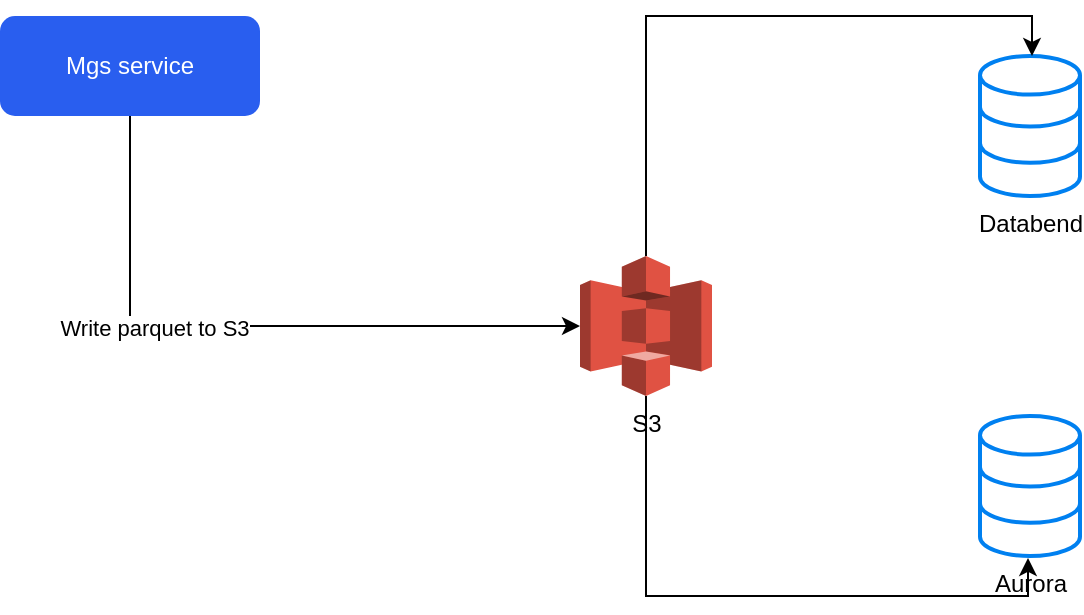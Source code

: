 <mxfile version="26.2.9">
  <diagram name="第 1 页" id="wE9Yomr52eOOLZysqePJ">
    <mxGraphModel dx="1236" dy="756" grid="1" gridSize="10" guides="1" tooltips="1" connect="1" arrows="1" fold="1" page="1" pageScale="1" pageWidth="1654" pageHeight="1169" math="0" shadow="0">
      <root>
        <mxCell id="0" />
        <mxCell id="1" parent="0" />
        <mxCell id="VI-WyuSu2JnCiDjkK7D3-1" value="Mgs service" style="rounded=1;whiteSpace=wrap;html=1;fillColor=#295EEF;fontColor=#ffffff;strokeColor=none;" vertex="1" parent="1">
          <mxGeometry x="250" y="120" width="130" height="50" as="geometry" />
        </mxCell>
        <mxCell id="VI-WyuSu2JnCiDjkK7D3-2" value="Databend" style="html=1;verticalLabelPosition=bottom;align=center;labelBackgroundColor=#ffffff;verticalAlign=top;strokeWidth=2;strokeColor=#0080F0;shadow=0;dashed=0;shape=mxgraph.ios7.icons.data;" vertex="1" parent="1">
          <mxGeometry x="740" y="140" width="50" height="70" as="geometry" />
        </mxCell>
        <mxCell id="VI-WyuSu2JnCiDjkK7D3-3" value="Aurora" style="html=1;verticalLabelPosition=bottom;align=center;labelBackgroundColor=#ffffff;verticalAlign=top;strokeWidth=2;strokeColor=#0080F0;shadow=0;dashed=0;shape=mxgraph.ios7.icons.data;" vertex="1" parent="1">
          <mxGeometry x="740" y="320" width="50" height="70" as="geometry" />
        </mxCell>
        <mxCell id="VI-WyuSu2JnCiDjkK7D3-6" value="S3" style="outlineConnect=0;dashed=0;verticalLabelPosition=bottom;verticalAlign=top;align=center;html=1;shape=mxgraph.aws3.s3;fillColor=#E05243;gradientColor=none;" vertex="1" parent="1">
          <mxGeometry x="540" y="240" width="66" height="70" as="geometry" />
        </mxCell>
        <mxCell id="VI-WyuSu2JnCiDjkK7D3-7" style="edgeStyle=orthogonalEdgeStyle;rounded=0;orthogonalLoop=1;jettySize=auto;html=1;exitX=0.5;exitY=1;exitDx=0;exitDy=0;entryX=0;entryY=0.5;entryDx=0;entryDy=0;entryPerimeter=0;" edge="1" parent="1" source="VI-WyuSu2JnCiDjkK7D3-1" target="VI-WyuSu2JnCiDjkK7D3-6">
          <mxGeometry relative="1" as="geometry" />
        </mxCell>
        <mxCell id="VI-WyuSu2JnCiDjkK7D3-11" value="Write parquet to S3" style="edgeLabel;html=1;align=center;verticalAlign=middle;resizable=0;points=[];" vertex="1" connectable="0" parent="VI-WyuSu2JnCiDjkK7D3-7">
          <mxGeometry x="-0.291" y="-1" relative="1" as="geometry">
            <mxPoint as="offset" />
          </mxGeometry>
        </mxCell>
        <mxCell id="VI-WyuSu2JnCiDjkK7D3-9" style="edgeStyle=orthogonalEdgeStyle;rounded=0;orthogonalLoop=1;jettySize=auto;html=1;exitX=0.5;exitY=0;exitDx=0;exitDy=0;exitPerimeter=0;entryX=0.52;entryY=0;entryDx=0;entryDy=0;entryPerimeter=0;" edge="1" parent="1" source="VI-WyuSu2JnCiDjkK7D3-6" target="VI-WyuSu2JnCiDjkK7D3-2">
          <mxGeometry relative="1" as="geometry" />
        </mxCell>
        <mxCell id="VI-WyuSu2JnCiDjkK7D3-10" style="edgeStyle=orthogonalEdgeStyle;rounded=0;orthogonalLoop=1;jettySize=auto;html=1;exitX=0.5;exitY=1;exitDx=0;exitDy=0;exitPerimeter=0;entryX=0.48;entryY=1.014;entryDx=0;entryDy=0;entryPerimeter=0;" edge="1" parent="1" source="VI-WyuSu2JnCiDjkK7D3-6" target="VI-WyuSu2JnCiDjkK7D3-3">
          <mxGeometry relative="1" as="geometry" />
        </mxCell>
      </root>
    </mxGraphModel>
  </diagram>
</mxfile>
